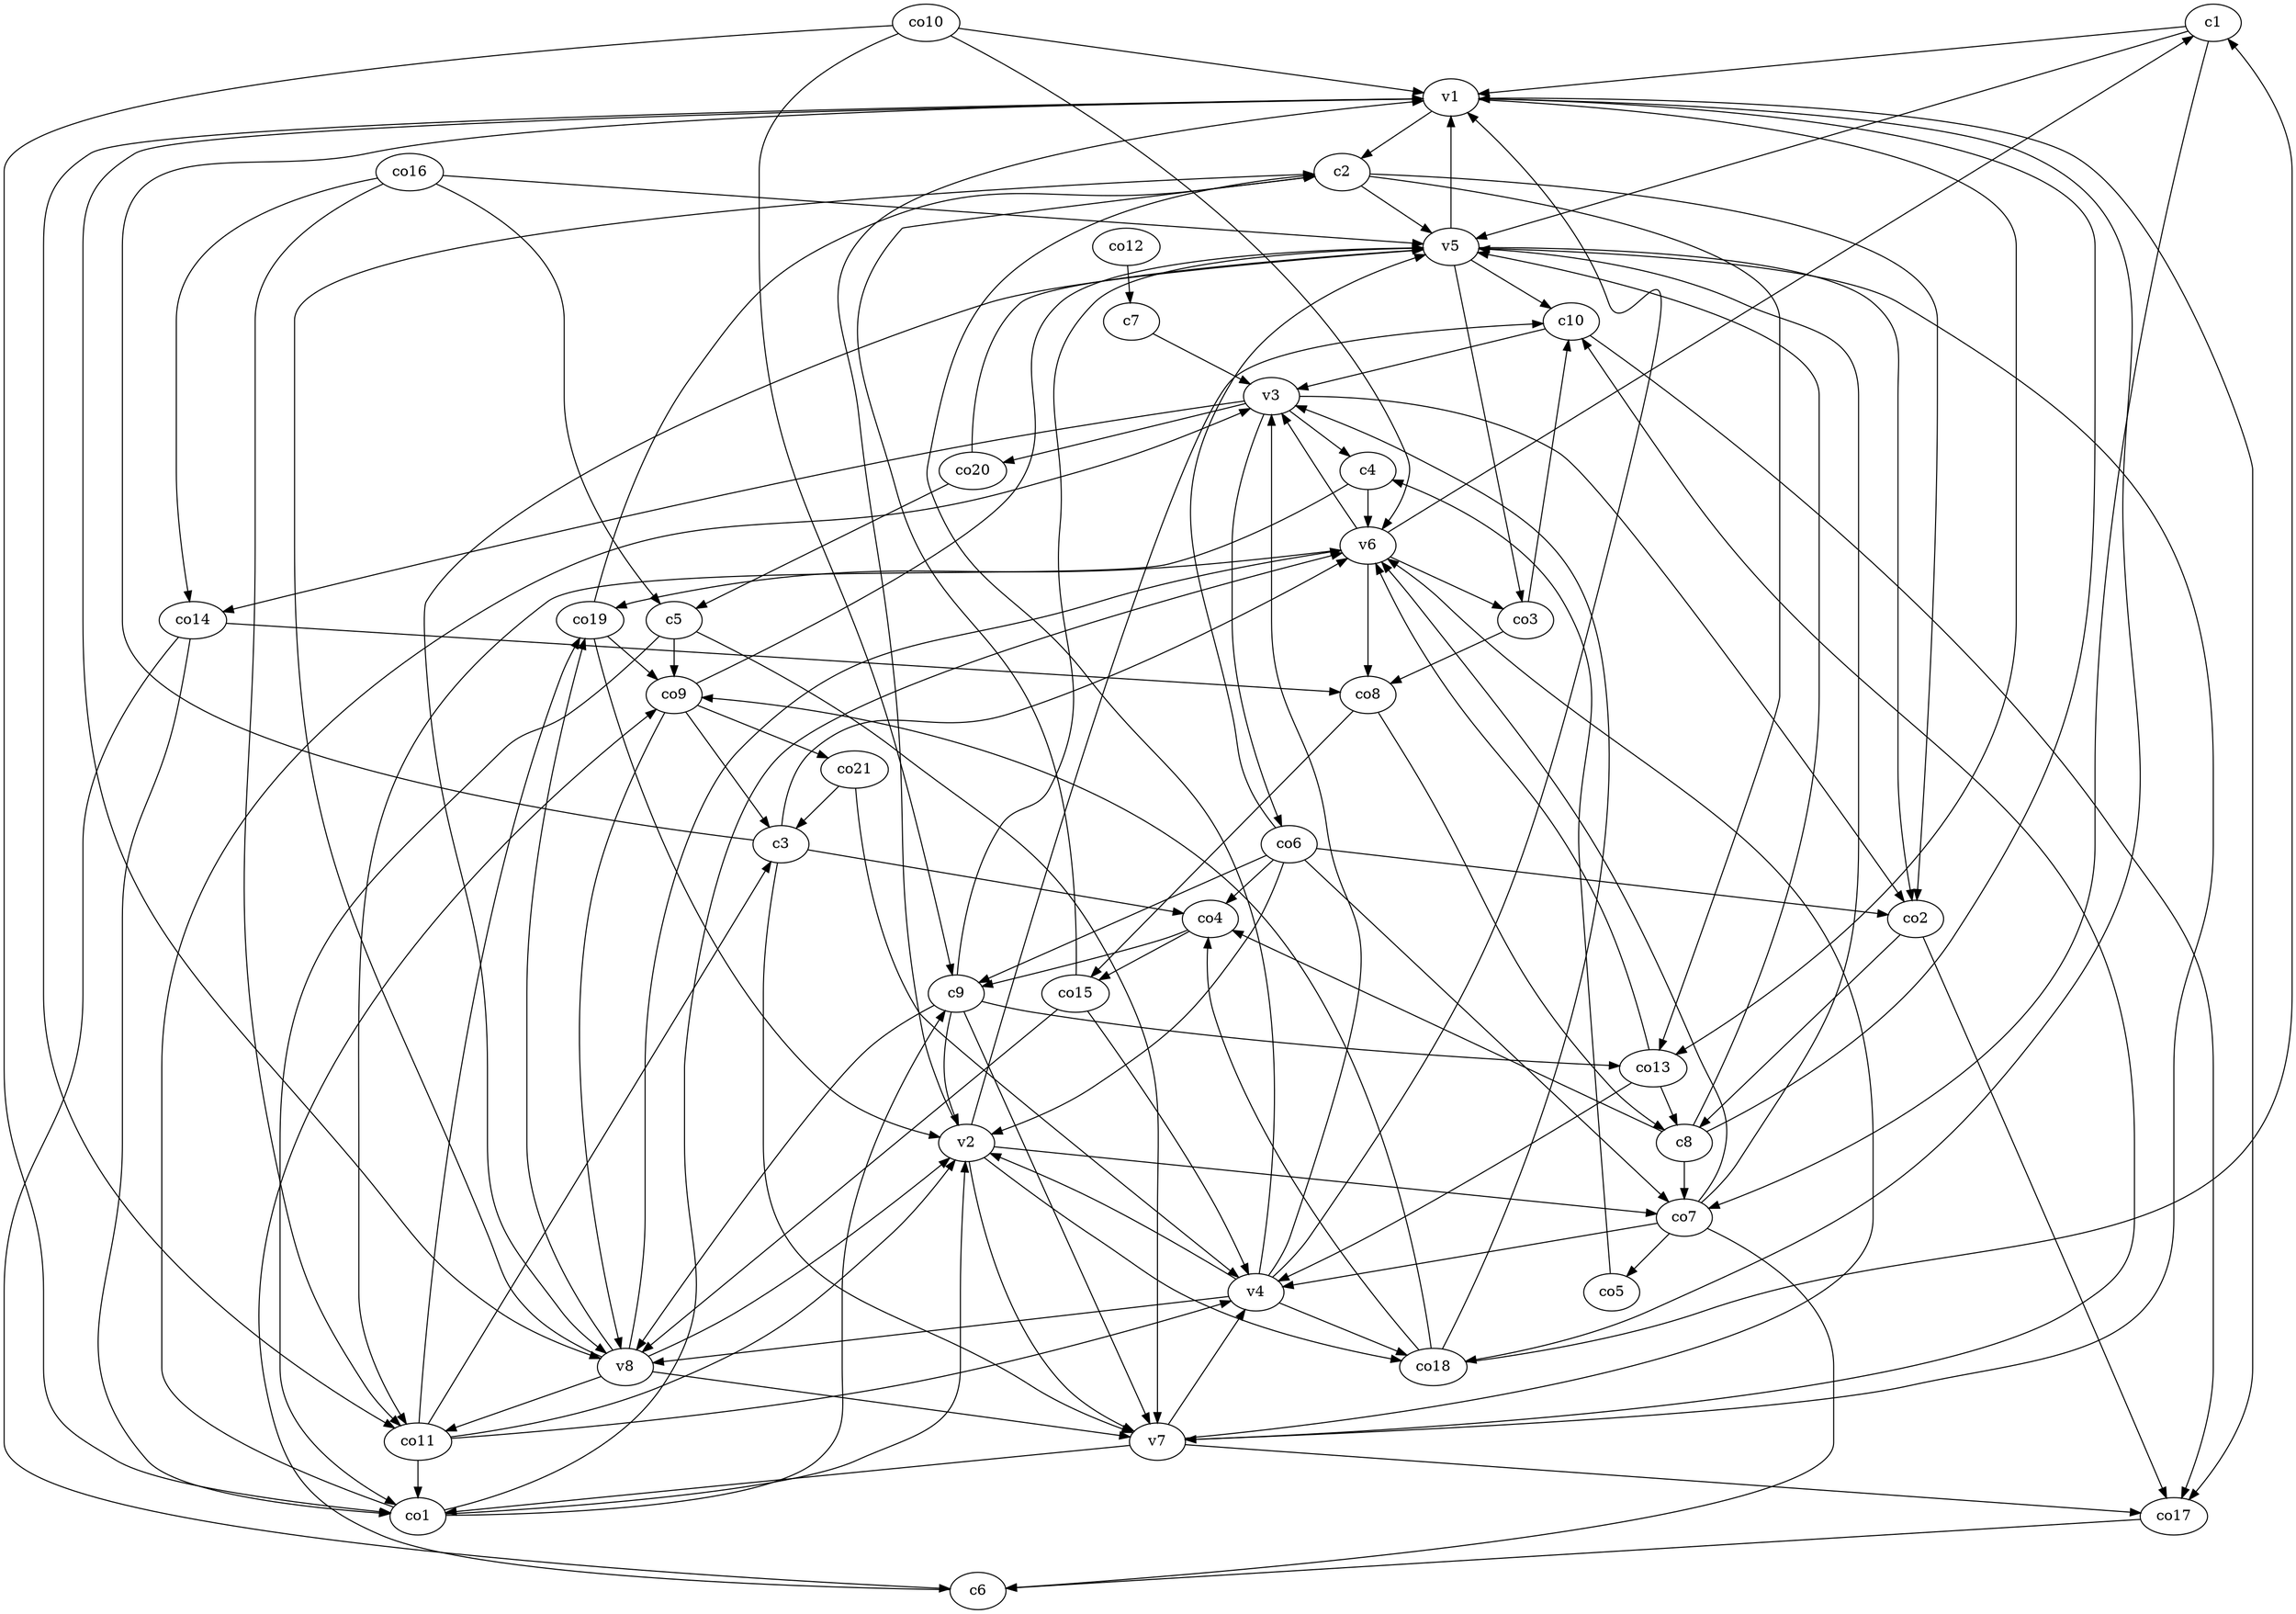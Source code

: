 strict digraph  {
c1;
c2;
c3;
c4;
c5;
c6;
c7;
c8;
c9;
c10;
v1;
v2;
v3;
v4;
v5;
v6;
v7;
v8;
co1;
co2;
co3;
co4;
co5;
co6;
co7;
co8;
co9;
co10;
co11;
co12;
co13;
co14;
co15;
co16;
co17;
co18;
co19;
co20;
co21;
c1 -> co7  [weight=1];
c1 -> v1  [weight=1];
c1 -> v5  [weight=1];
c2 -> v5  [weight=1];
c2 -> co2  [weight=1];
c2 -> co13  [weight=1];
c3 -> v6  [weight=1];
c3 -> v7  [weight=1];
c3 -> v1  [weight=1];
c3 -> co4  [weight=1];
c4 -> co11  [weight=1];
c4 -> v6  [weight=1];
c5 -> v7  [weight=1];
c5 -> co1  [weight=1];
c5 -> co9  [weight=1];
c6 -> co9  [weight=1];
c7 -> v3  [weight=1];
c8 -> v1  [weight=1];
c8 -> co4  [weight=1];
c8 -> v5  [weight=1];
c8 -> co7  [weight=1];
c9 -> v7  [weight=1];
c9 -> v8  [weight=1];
c9 -> v2  [weight=1];
c9 -> v5  [weight=1];
c9 -> co13  [weight=1];
c10 -> v3  [weight=1];
c10 -> co17  [weight=1];
v1 -> c2  [weight=1];
v1 -> co13  [weight=1];
v1 -> co17  [weight=1];
v1 -> v8  [weight=1];
v1 -> co18  [weight=1];
v1 -> co11  [weight=1];
v2 -> c10  [weight=1];
v2 -> v1  [weight=1];
v2 -> co18  [weight=1];
v2 -> v7  [weight=1];
v2 -> co7  [weight=1];
v3 -> c4  [weight=1];
v3 -> co6  [weight=1];
v3 -> co20  [weight=1];
v3 -> co14  [weight=1];
v3 -> co2  [weight=1];
v4 -> c2  [weight=1];
v4 -> v3  [weight=1];
v4 -> v8  [weight=1];
v4 -> v2  [weight=1];
v4 -> v1  [weight=1];
v4 -> co18  [weight=1];
v5 -> c10  [weight=1];
v5 -> co3  [weight=1];
v5 -> co2  [weight=1];
v5 -> v8  [weight=1];
v5 -> v7  [weight=1];
v5 -> v1  [weight=1];
v6 -> c1  [weight=1];
v6 -> co19  [weight=1];
v6 -> co8  [weight=1];
v6 -> co3  [weight=1];
v6 -> v3  [weight=1];
v7 -> c10  [weight=1];
v7 -> v6  [weight=1];
v7 -> co1  [weight=1];
v7 -> v4  [weight=1];
v7 -> co17  [weight=1];
v8 -> c2  [weight=1];
v8 -> v2  [weight=1];
v8 -> v7  [weight=1];
v8 -> co19  [weight=1];
v8 -> co11  [weight=1];
v8 -> v6  [weight=1];
co1 -> c9  [weight=1];
co1 -> v6  [weight=1];
co1 -> v2  [weight=1];
co1 -> v3  [weight=1];
co2 -> c8  [weight=1];
co2 -> co17  [weight=1];
co3 -> c10  [weight=1];
co3 -> co8  [weight=1];
co4 -> c9  [weight=1];
co4 -> co15  [weight=1];
co5 -> c4  [weight=1];
co6 -> c9  [weight=1];
co6 -> v5  [weight=1];
co6 -> co4  [weight=1];
co6 -> co7  [weight=1];
co6 -> v2  [weight=1];
co6 -> co2  [weight=1];
co7 -> c6  [weight=1];
co7 -> co5  [weight=1];
co7 -> v4  [weight=1];
co7 -> v5  [weight=1];
co7 -> v6  [weight=1];
co8 -> c8  [weight=1];
co8 -> co15  [weight=1];
co9 -> c3  [weight=1];
co9 -> v8  [weight=1];
co9 -> co21  [weight=1];
co9 -> v5  [weight=1];
co10 -> c9  [weight=1];
co10 -> v1  [weight=1];
co10 -> v6  [weight=1];
co10 -> co1  [weight=1];
co11 -> c3  [weight=1];
co11 -> v2  [weight=1];
co11 -> co19  [weight=1];
co11 -> v4  [weight=1];
co11 -> co1  [weight=1];
co12 -> c7  [weight=1];
co13 -> c8  [weight=1];
co13 -> v6  [weight=1];
co13 -> v4  [weight=1];
co14 -> c6  [weight=1];
co14 -> co1  [weight=1];
co14 -> co8  [weight=1];
co15 -> c2  [weight=1];
co15 -> v4  [weight=1];
co15 -> v8  [weight=1];
co16 -> c5  [weight=1];
co16 -> v5  [weight=1];
co16 -> co11  [weight=1];
co16 -> co14  [weight=1];
co17 -> c6  [weight=1];
co18 -> c1  [weight=1];
co18 -> co4  [weight=1];
co18 -> v3  [weight=1];
co18 -> co9  [weight=1];
co19 -> c2  [weight=1];
co19 -> v2  [weight=1];
co19 -> co9  [weight=1];
co20 -> c5  [weight=1];
co20 -> v5  [weight=1];
co21 -> c3  [weight=1];
co21 -> v4  [weight=1];
}
